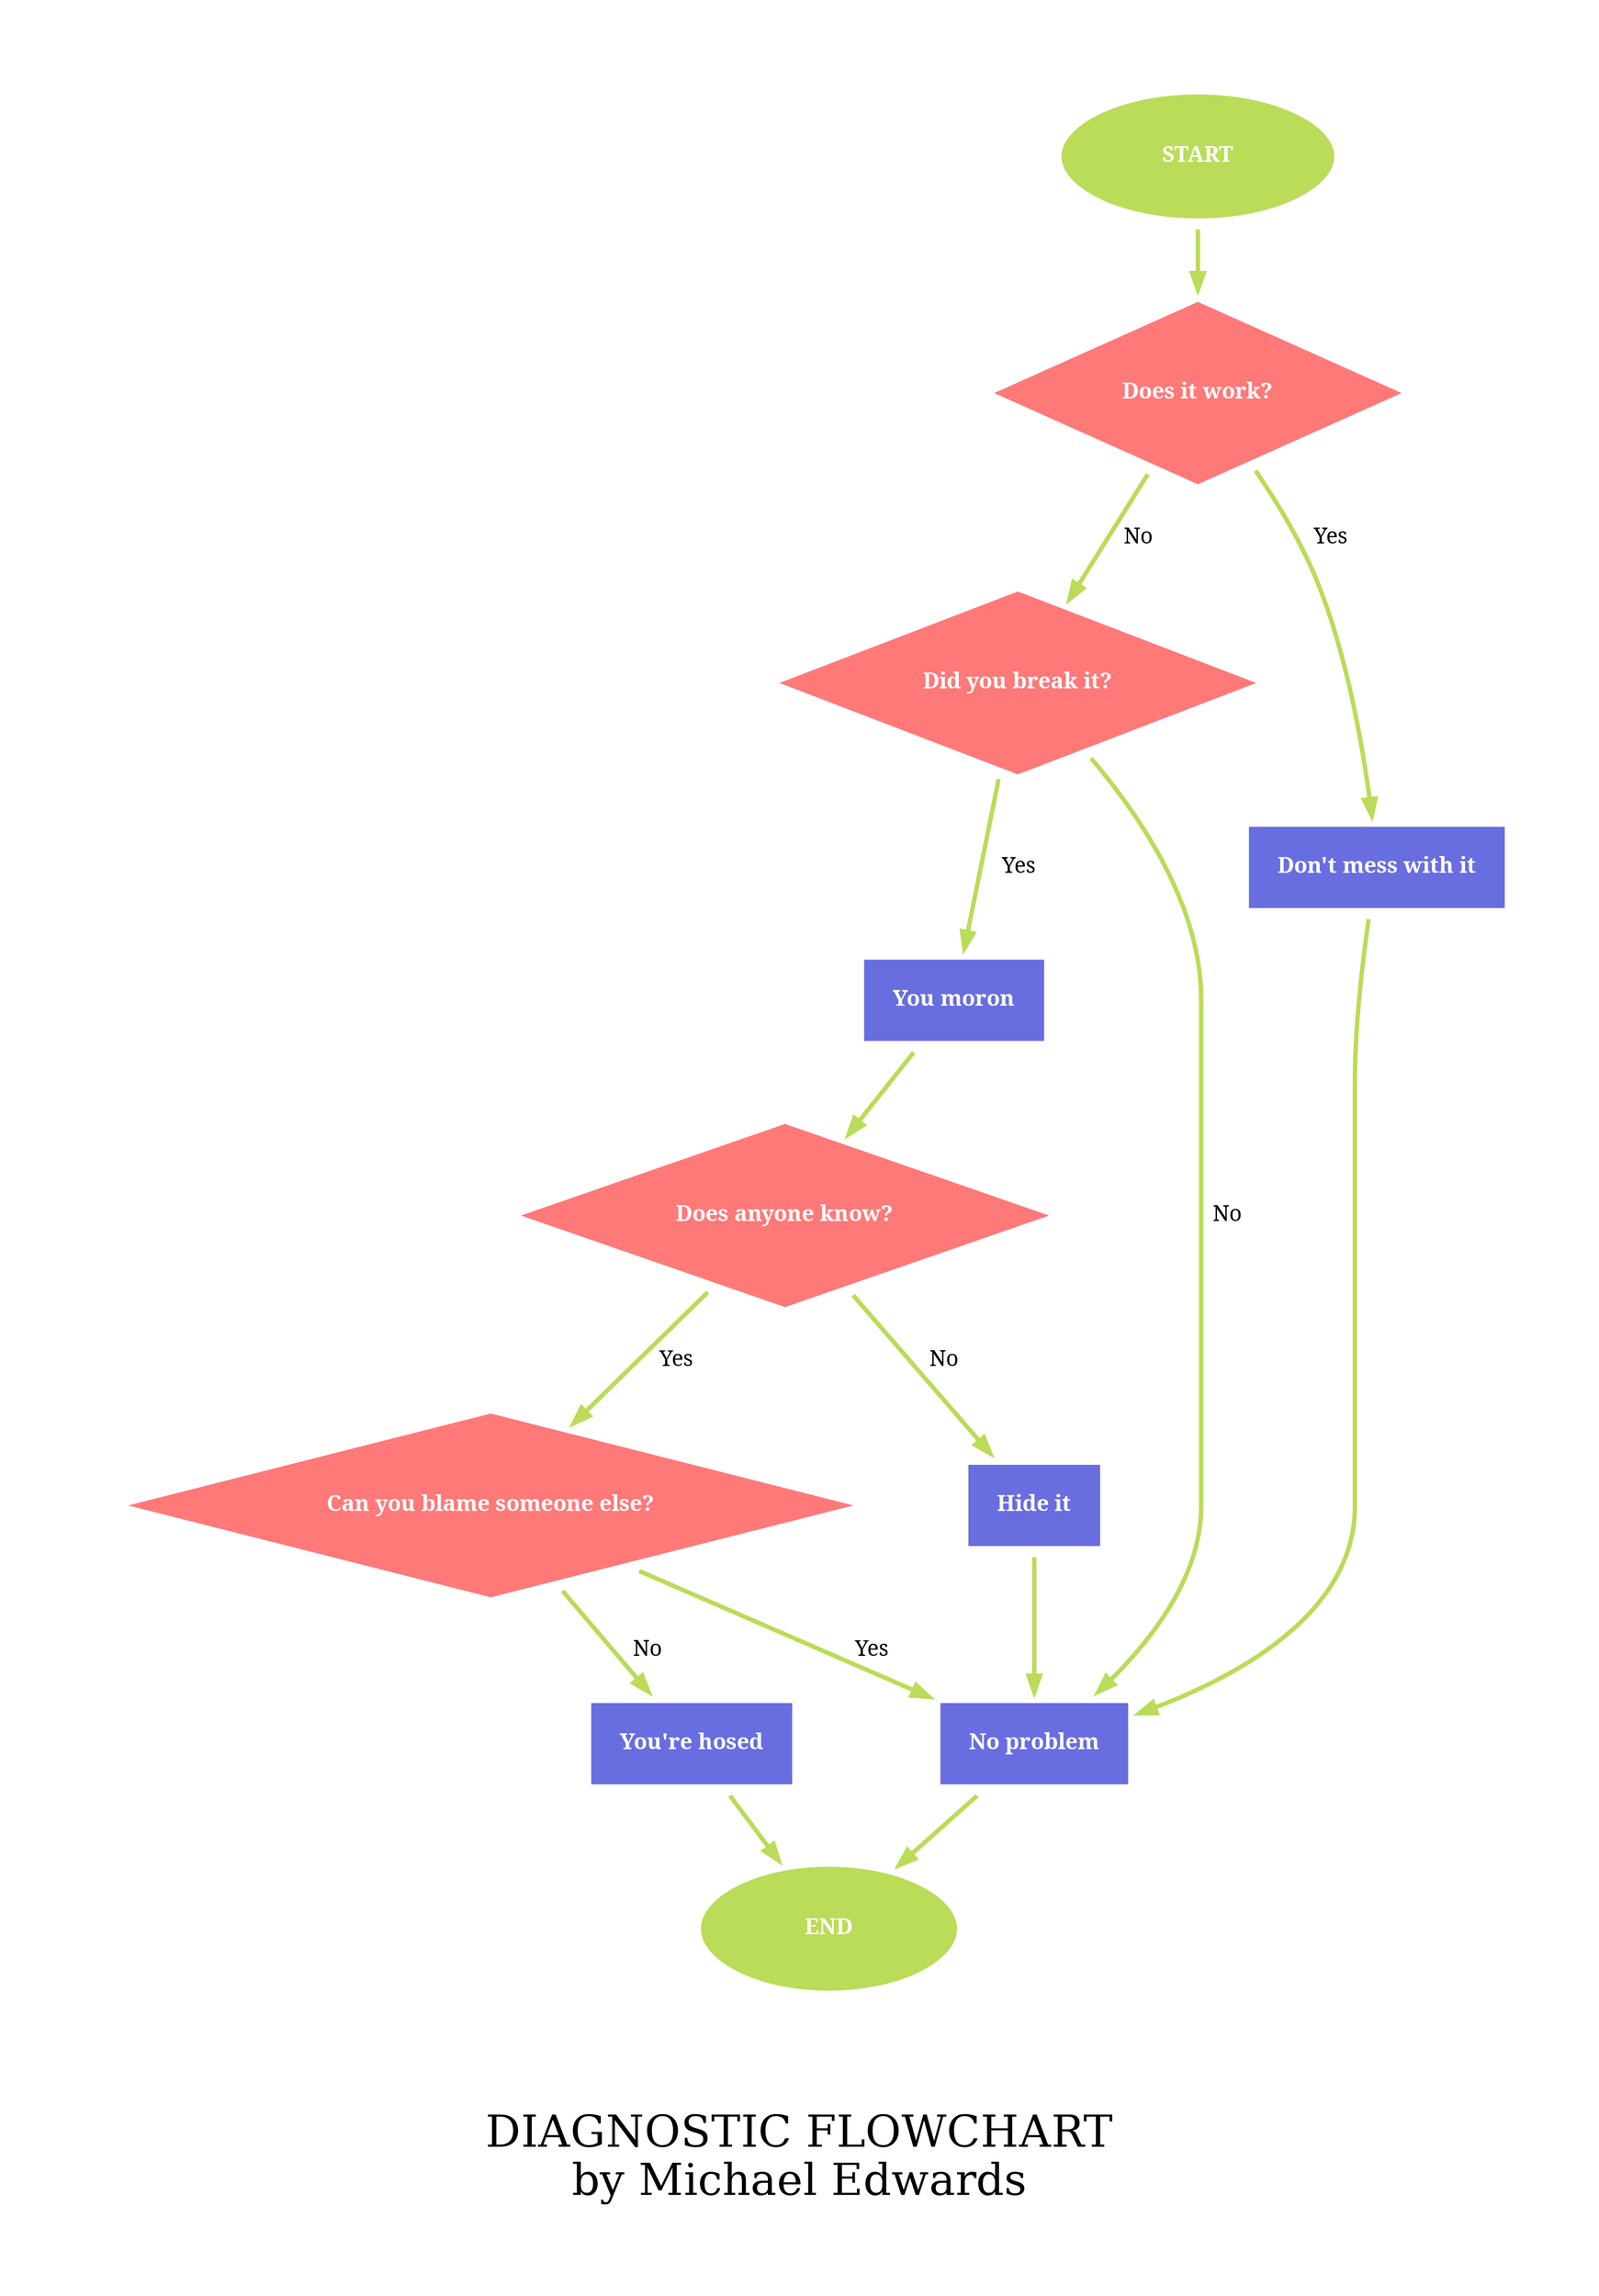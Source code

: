digraph G {

  //== graph setup ==//
  fontsize="40"; label="\n\nDIAGNOSTIC FLOWCHART\nby Michael Edwards";
  margin="1"; nodesep=0.75; ranksep=0.75;

  //====================//
  // NODES
  //====================//

  //== base node setup ==//
  node [ fontname="serif bold" penwidth=20 style=filled fontcolor=white color=white fontsize=20 margin=0.5 ];

  //== terminal node setup ==//
  node [ shape=oval fillcolor="#badc58" ];

  start [ label="     START     " ];
  end [ label="      END      " ];
 
  //== decision node setup ==//
  node [ shape=diamond fillcolor="#ff7979" ];

  // <DECISION NODES GO HERE>
 
  dec001 [ label="Does it work?" ];
  dec002 [ label="Did you break it?" ];
  dec003 [ label="Does anyone know?" ];
  dec004 [ label="Can you blame someone else?" ];
  
  //== process node setup ==//
  node [ shape=box fillcolor="#686de0" ];

  // <PROCESS NODES GO HERE>
 
  pro001 [ label="Don't mess with it" ]; 
  pro002 [ label="You moron" ];
  pro003 [ label="You're hosed" ];
  pro004 [ label="Hide it" ];
  pro005 [ label="No problem" ];

  //== input/output node setup ==//
  node [ shape=box fillcolor="#f9ca24" fontname="courier bold" ];

  // <INPUT/OUTPUT NODES GO HERE>

  //====================//
  // EDGES 
  //====================//

  //== base edge setup ==//
  edge [ color="#badc58" fontsize=20 penwidth=4 arrowsize=1.5 fontname="serif" ];

  // <EDGES GO HERE>
  
  // start
  start -> dec001;
  
  // does it work?
  dec001 -> pro001 [ label="  Yes" ];
  dec001 -> dec002[ label="  No" ];
  
  // don't mess with it
  pro001 -> pro005;
  
  // did you break it?
  dec002 -> pro002 [ label="  Yes" ];
  dec002 -> pro005[ label="  No" ];
  
  // does anyone know?
  dec003 -> dec004 [ label="  Yes" ];
  dec003 -> pro004 [ label="  No" ];
  
  // you moron
  pro002 -> dec003;
  
  // you're hosed
  pro003 -> end;
  
  // hide it
  pro004 -> pro005;
  
  // can you blame someone else?
  dec004 -> pro005 [ label="  Yes" ];
  dec004 -> pro003 [ label="  No" ];
  
  // no problem
  pro005 -> end;
}



